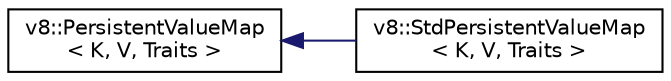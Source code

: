 digraph "Graphical Class Hierarchy"
{
  edge [fontname="Helvetica",fontsize="10",labelfontname="Helvetica",labelfontsize="10"];
  node [fontname="Helvetica",fontsize="10",shape=record];
  rankdir="LR";
  Node1 [label="v8::PersistentValueMap\l\< K, V, Traits \>",height=0.2,width=0.4,color="black", fillcolor="white", style="filled",URL="$classv8_1_1PersistentValueMap.html"];
  Node1 -> Node2 [dir="back",color="midnightblue",fontsize="10",style="solid",fontname="Helvetica"];
  Node2 [label="v8::StdPersistentValueMap\l\< K, V, Traits \>",height=0.2,width=0.4,color="black", fillcolor="white", style="filled",URL="$classv8_1_1StdPersistentValueMap.html"];
}
